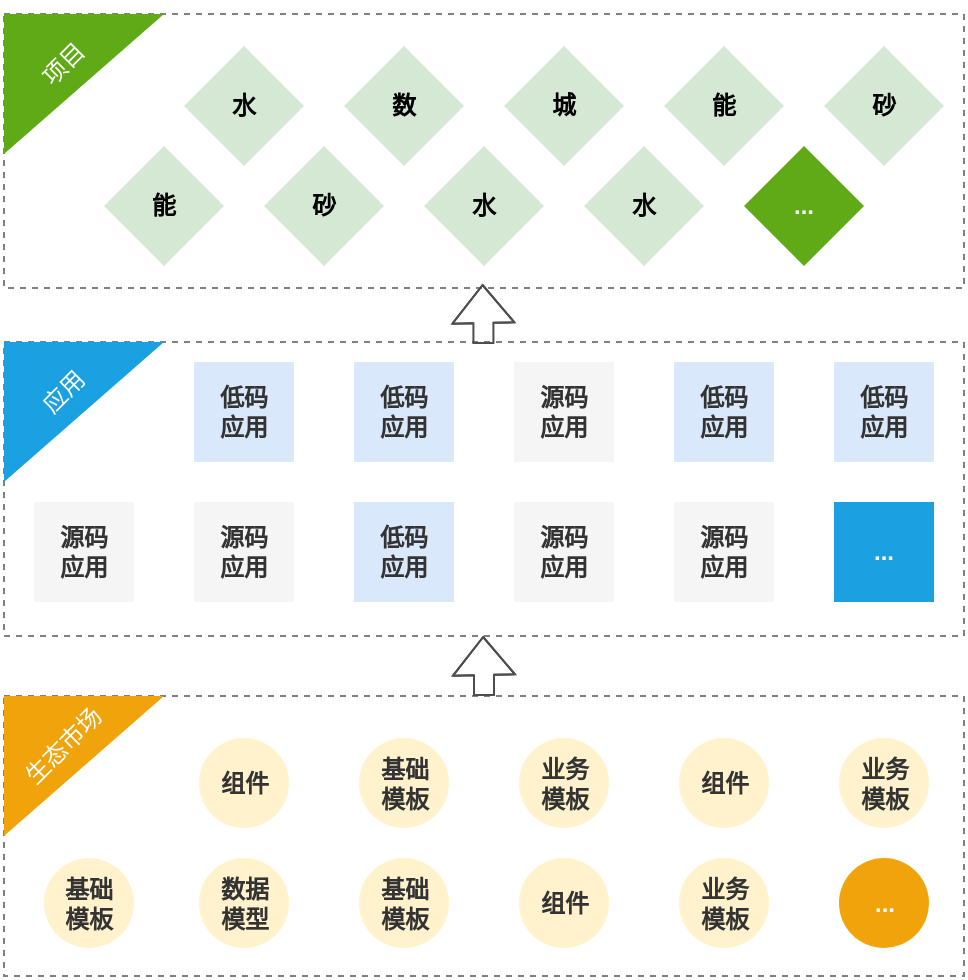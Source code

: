 <mxfile version="24.4.8" type="github">
  <diagram name="第 1 页" id="LY0YPnrHA6B2b3IWMHaJ">
    <mxGraphModel dx="1195" dy="650" grid="1" gridSize="10" guides="1" tooltips="1" connect="1" arrows="1" fold="1" page="1" pageScale="1" pageWidth="827" pageHeight="1169" math="0" shadow="0">
      <root>
        <mxCell id="0" />
        <mxCell id="1" parent="0" />
        <mxCell id="4g3i7PId28n3mnpLQAkF-48" value="" style="rounded=0;whiteSpace=wrap;html=1;fillColor=none;fontStyle=1;fontColor=#333333;dashed=1;shadow=0;strokeColor=#808080;" parent="1" vertex="1">
          <mxGeometry x="150" y="159" width="480" height="137" as="geometry" />
        </mxCell>
        <mxCell id="4g3i7PId28n3mnpLQAkF-47" value="" style="rounded=0;whiteSpace=wrap;html=1;fillColor=none;fontStyle=1;fontColor=#333333;dashed=1;shadow=0;strokeColor=#808080;" parent="1" vertex="1">
          <mxGeometry x="150" y="323" width="480" height="147" as="geometry" />
        </mxCell>
        <mxCell id="4g3i7PId28n3mnpLQAkF-4" value="水" style="rhombus;whiteSpace=wrap;html=1;fillColor=#d5e8d4;strokeColor=none;fontStyle=1;shadow=0;" parent="1" vertex="1">
          <mxGeometry x="240" y="175" width="60" height="60" as="geometry" />
        </mxCell>
        <mxCell id="4g3i7PId28n3mnpLQAkF-5" value="数" style="rhombus;whiteSpace=wrap;html=1;fillColor=#d5e8d4;strokeColor=none;fontStyle=1;shadow=0;" parent="1" vertex="1">
          <mxGeometry x="320" y="175" width="60" height="60" as="geometry" />
        </mxCell>
        <mxCell id="4g3i7PId28n3mnpLQAkF-6" value="城" style="rhombus;whiteSpace=wrap;html=1;fillColor=#d5e8d4;strokeColor=none;fontStyle=1;shadow=0;" parent="1" vertex="1">
          <mxGeometry x="400" y="175" width="60" height="60" as="geometry" />
        </mxCell>
        <mxCell id="4g3i7PId28n3mnpLQAkF-7" value="能" style="rhombus;whiteSpace=wrap;html=1;fillColor=#d5e8d4;strokeColor=none;fontStyle=1;shadow=0;" parent="1" vertex="1">
          <mxGeometry x="480" y="175" width="60" height="60" as="geometry" />
        </mxCell>
        <mxCell id="4g3i7PId28n3mnpLQAkF-8" value="砂" style="rhombus;whiteSpace=wrap;html=1;fillColor=#d5e8d4;strokeColor=none;fontStyle=1;shadow=0;" parent="1" vertex="1">
          <mxGeometry x="560" y="175" width="60" height="60" as="geometry" />
        </mxCell>
        <mxCell id="4g3i7PId28n3mnpLQAkF-9" value="能" style="rhombus;whiteSpace=wrap;html=1;fillColor=#d5e8d4;strokeColor=none;fontStyle=1;shadow=0;" parent="1" vertex="1">
          <mxGeometry x="200" y="225" width="60" height="60" as="geometry" />
        </mxCell>
        <mxCell id="4g3i7PId28n3mnpLQAkF-10" value="砂" style="rhombus;whiteSpace=wrap;html=1;fillColor=#d5e8d4;strokeColor=none;fontStyle=1;shadow=0;" parent="1" vertex="1">
          <mxGeometry x="280" y="225" width="60" height="60" as="geometry" />
        </mxCell>
        <mxCell id="4g3i7PId28n3mnpLQAkF-11" value="水" style="rhombus;whiteSpace=wrap;html=1;fillColor=#d5e8d4;strokeColor=none;fontStyle=1;shadow=0;" parent="1" vertex="1">
          <mxGeometry x="360" y="225" width="60" height="60" as="geometry" />
        </mxCell>
        <mxCell id="4g3i7PId28n3mnpLQAkF-12" value="水" style="rhombus;whiteSpace=wrap;html=1;fillColor=#d5e8d4;strokeColor=none;fontStyle=1;shadow=0;" parent="1" vertex="1">
          <mxGeometry x="440" y="225" width="60" height="60" as="geometry" />
        </mxCell>
        <mxCell id="4g3i7PId28n3mnpLQAkF-13" value="..." style="rhombus;whiteSpace=wrap;html=1;fillColor=#60a917;strokeColor=none;fontColor=#ffffff;fontStyle=1;shadow=0;" parent="1" vertex="1">
          <mxGeometry x="520" y="225" width="60" height="60" as="geometry" />
        </mxCell>
        <mxCell id="4g3i7PId28n3mnpLQAkF-15" value="低码&lt;br&gt;应用" style="whiteSpace=wrap;html=1;aspect=fixed;fillColor=#dae8fc;strokeColor=none;fontStyle=1;fontColor=#333333;shadow=0;" parent="1" vertex="1">
          <mxGeometry x="245" y="333" width="50" height="50" as="geometry" />
        </mxCell>
        <mxCell id="4g3i7PId28n3mnpLQAkF-16" value="低码&lt;br style=&quot;border-color: var(--border-color);&quot;&gt;应用" style="whiteSpace=wrap;html=1;aspect=fixed;fillColor=#dae8fc;strokeColor=none;fontStyle=1;fontColor=#333333;shadow=0;" parent="1" vertex="1">
          <mxGeometry x="325" y="333" width="50" height="50" as="geometry" />
        </mxCell>
        <mxCell id="4g3i7PId28n3mnpLQAkF-17" value="源码&lt;br style=&quot;border-color: var(--border-color);&quot;&gt;应用" style="whiteSpace=wrap;html=1;aspect=fixed;fillColor=#f5f5f5;fontColor=#333333;strokeColor=none;fontStyle=1;shadow=0;" parent="1" vertex="1">
          <mxGeometry x="405" y="333" width="50" height="50" as="geometry" />
        </mxCell>
        <mxCell id="4g3i7PId28n3mnpLQAkF-18" value="低码&lt;br style=&quot;border-color: var(--border-color);&quot;&gt;应用" style="whiteSpace=wrap;html=1;aspect=fixed;fillColor=#dae8fc;strokeColor=none;fontStyle=1;fontColor=#333333;shadow=0;" parent="1" vertex="1">
          <mxGeometry x="485" y="333" width="50" height="50" as="geometry" />
        </mxCell>
        <mxCell id="4g3i7PId28n3mnpLQAkF-19" value="低码&lt;br style=&quot;border-color: var(--border-color);&quot;&gt;应用" style="whiteSpace=wrap;html=1;aspect=fixed;fillColor=#dae8fc;strokeColor=none;fontStyle=1;fontColor=#333333;shadow=0;" parent="1" vertex="1">
          <mxGeometry x="565" y="333" width="50" height="50" as="geometry" />
        </mxCell>
        <mxCell id="4g3i7PId28n3mnpLQAkF-20" value="源码&lt;br style=&quot;border-color: var(--border-color);&quot;&gt;应用" style="whiteSpace=wrap;html=1;aspect=fixed;fillColor=#f5f5f5;fontColor=#333333;strokeColor=none;fontStyle=1;shadow=0;" parent="1" vertex="1">
          <mxGeometry x="165" y="403" width="50" height="50" as="geometry" />
        </mxCell>
        <mxCell id="4g3i7PId28n3mnpLQAkF-21" value="源码&lt;br style=&quot;border-color: var(--border-color);&quot;&gt;应用" style="whiteSpace=wrap;html=1;aspect=fixed;fillColor=#f5f5f5;fontColor=#333333;strokeColor=none;fontStyle=1;shadow=0;" parent="1" vertex="1">
          <mxGeometry x="245" y="403" width="50" height="50" as="geometry" />
        </mxCell>
        <mxCell id="4g3i7PId28n3mnpLQAkF-22" value="低码&lt;br style=&quot;border-color: var(--border-color);&quot;&gt;应用" style="whiteSpace=wrap;html=1;aspect=fixed;fillColor=#dae8fc;strokeColor=none;fontStyle=1;fontColor=#333333;shadow=0;" parent="1" vertex="1">
          <mxGeometry x="325" y="403" width="50" height="50" as="geometry" />
        </mxCell>
        <mxCell id="4g3i7PId28n3mnpLQAkF-23" value="源码&lt;br style=&quot;border-color: var(--border-color);&quot;&gt;应用" style="whiteSpace=wrap;html=1;aspect=fixed;fillColor=#f5f5f5;fontColor=#333333;strokeColor=none;fontStyle=1;shadow=0;" parent="1" vertex="1">
          <mxGeometry x="405" y="403" width="50" height="50" as="geometry" />
        </mxCell>
        <mxCell id="4g3i7PId28n3mnpLQAkF-24" value="源码&lt;br style=&quot;border-color: var(--border-color);&quot;&gt;应用" style="whiteSpace=wrap;html=1;aspect=fixed;fillColor=#f5f5f5;fontColor=#333333;strokeColor=none;fontStyle=1;shadow=0;" parent="1" vertex="1">
          <mxGeometry x="485" y="403" width="50" height="50" as="geometry" />
        </mxCell>
        <mxCell id="4g3i7PId28n3mnpLQAkF-31" value="&lt;font color=&quot;#ffffff&quot;&gt;...&lt;/font&gt;" style="whiteSpace=wrap;html=1;aspect=fixed;fillColor=#1ba1e2;strokeColor=none;fontColor=#333333;fontStyle=1;shadow=0;" parent="1" vertex="1">
          <mxGeometry x="565" y="403" width="50" height="50" as="geometry" />
        </mxCell>
        <mxCell id="4g3i7PId28n3mnpLQAkF-32" value="" style="rounded=0;whiteSpace=wrap;html=1;fillColor=none;fontStyle=1;fontColor=#333333;dashed=1;shadow=0;strokeColor=#808080;" parent="1" vertex="1">
          <mxGeometry x="150" y="500" width="480" height="140" as="geometry" />
        </mxCell>
        <mxCell id="4g3i7PId28n3mnpLQAkF-34" value="组件" style="ellipse;whiteSpace=wrap;html=1;aspect=fixed;fillColor=#fff2cc;strokeColor=none;fontStyle=1;fontColor=#333333;shadow=0;" parent="1" vertex="1">
          <mxGeometry x="247.5" y="521" width="45" height="45" as="geometry" />
        </mxCell>
        <mxCell id="4g3i7PId28n3mnpLQAkF-35" value="基础&lt;div&gt;模板&lt;/div&gt;" style="ellipse;whiteSpace=wrap;html=1;aspect=fixed;fillColor=#fff2cc;strokeColor=none;fontStyle=1;fontColor=#333333;shadow=0;" parent="1" vertex="1">
          <mxGeometry x="327.5" y="521" width="45" height="45" as="geometry" />
        </mxCell>
        <mxCell id="4g3i7PId28n3mnpLQAkF-36" value="业务&lt;div&gt;模板&lt;/div&gt;" style="ellipse;whiteSpace=wrap;html=1;aspect=fixed;fillColor=#fff2cc;strokeColor=none;fontStyle=1;fontColor=#333333;shadow=0;" parent="1" vertex="1">
          <mxGeometry x="407.5" y="521" width="45" height="45" as="geometry" />
        </mxCell>
        <mxCell id="4g3i7PId28n3mnpLQAkF-37" value="组件" style="ellipse;whiteSpace=wrap;html=1;aspect=fixed;fillColor=#fff2cc;strokeColor=none;fontStyle=1;fontColor=#333333;shadow=0;" parent="1" vertex="1">
          <mxGeometry x="487.5" y="521" width="45" height="45" as="geometry" />
        </mxCell>
        <mxCell id="4g3i7PId28n3mnpLQAkF-38" value="业务&lt;div&gt;模板&lt;/div&gt;" style="ellipse;whiteSpace=wrap;html=1;aspect=fixed;fillColor=#fff2cc;strokeColor=none;fontStyle=1;fontColor=#333333;shadow=0;" parent="1" vertex="1">
          <mxGeometry x="567.5" y="521" width="45" height="45" as="geometry" />
        </mxCell>
        <mxCell id="4g3i7PId28n3mnpLQAkF-39" value="基础&lt;div&gt;模板&lt;/div&gt;" style="ellipse;whiteSpace=wrap;html=1;aspect=fixed;fillColor=#fff2cc;strokeColor=none;fontStyle=1;fontColor=#333333;shadow=0;" parent="1" vertex="1">
          <mxGeometry x="170" y="581" width="45" height="45" as="geometry" />
        </mxCell>
        <mxCell id="4g3i7PId28n3mnpLQAkF-40" value="数据&lt;div&gt;模型&lt;/div&gt;" style="ellipse;whiteSpace=wrap;html=1;aspect=fixed;fillColor=#fff2cc;strokeColor=none;fontStyle=1;fontColor=#333333;shadow=0;" parent="1" vertex="1">
          <mxGeometry x="247.5" y="581" width="45" height="45" as="geometry" />
        </mxCell>
        <mxCell id="4g3i7PId28n3mnpLQAkF-41" value="基础&lt;div&gt;模板&lt;/div&gt;" style="ellipse;whiteSpace=wrap;html=1;aspect=fixed;fillColor=#fff2cc;strokeColor=none;fontStyle=1;fontColor=#333333;shadow=0;" parent="1" vertex="1">
          <mxGeometry x="327.5" y="581" width="45" height="45" as="geometry" />
        </mxCell>
        <mxCell id="4g3i7PId28n3mnpLQAkF-42" value="组件" style="ellipse;whiteSpace=wrap;html=1;aspect=fixed;fillColor=#fff2cc;strokeColor=none;fontStyle=1;fontColor=#333333;shadow=0;" parent="1" vertex="1">
          <mxGeometry x="407.5" y="581" width="45" height="45" as="geometry" />
        </mxCell>
        <mxCell id="4g3i7PId28n3mnpLQAkF-43" value="业务&lt;div&gt;模板&lt;/div&gt;" style="ellipse;whiteSpace=wrap;html=1;aspect=fixed;fillColor=#fff2cc;strokeColor=none;fontStyle=1;fontColor=#333333;shadow=0;" parent="1" vertex="1">
          <mxGeometry x="487.5" y="581" width="45" height="45" as="geometry" />
        </mxCell>
        <mxCell id="4g3i7PId28n3mnpLQAkF-44" value="&lt;font color=&quot;#ffffff&quot;&gt;...&lt;/font&gt;" style="ellipse;whiteSpace=wrap;html=1;aspect=fixed;fillColor=#f0a30a;strokeColor=none;fontColor=#333333;fontStyle=1;shadow=0;" parent="1" vertex="1">
          <mxGeometry x="567.5" y="581" width="45" height="45" as="geometry" />
        </mxCell>
        <mxCell id="4g3i7PId28n3mnpLQAkF-49" value="" style="verticalLabelPosition=bottom;verticalAlign=top;html=1;shape=mxgraph.basic.orthogonal_triangle;direction=south;fillColor=#60a917;strokeColor=none;shadow=0;fontColor=#ffffff;" parent="1" vertex="1">
          <mxGeometry x="150" y="159" width="80" height="70" as="geometry" />
        </mxCell>
        <mxCell id="4g3i7PId28n3mnpLQAkF-50" value="" style="verticalLabelPosition=bottom;verticalAlign=top;html=1;shape=mxgraph.basic.orthogonal_triangle;direction=south;fillColor=#1ba1e2;strokeColor=none;shadow=0;fontColor=#ffffff;" parent="1" vertex="1">
          <mxGeometry x="150" y="323" width="80" height="70" as="geometry" />
        </mxCell>
        <mxCell id="4g3i7PId28n3mnpLQAkF-51" value="" style="verticalLabelPosition=bottom;verticalAlign=top;html=1;shape=mxgraph.basic.orthogonal_triangle;direction=south;fillColor=#f0a30a;strokeColor=none;shadow=0;fontColor=#000000;" parent="1" vertex="1">
          <mxGeometry x="150" y="500" width="80" height="70" as="geometry" />
        </mxCell>
        <mxCell id="4g3i7PId28n3mnpLQAkF-52" value="&lt;font color=&quot;#ffffff&quot;&gt;项目&lt;/font&gt;" style="text;html=1;align=center;verticalAlign=middle;whiteSpace=wrap;rounded=0;rotation=-45;shadow=0;" parent="1" vertex="1">
          <mxGeometry x="150" y="169" width="60" height="30" as="geometry" />
        </mxCell>
        <mxCell id="4g3i7PId28n3mnpLQAkF-53" value="&lt;font color=&quot;#ffffff&quot;&gt;应用&lt;/font&gt;" style="text;html=1;align=center;verticalAlign=middle;whiteSpace=wrap;rounded=0;rotation=-45;shadow=0;" parent="1" vertex="1">
          <mxGeometry x="150" y="333" width="60" height="30" as="geometry" />
        </mxCell>
        <mxCell id="4g3i7PId28n3mnpLQAkF-54" value="&lt;font color=&quot;#ffffff&quot;&gt;生态市场&lt;/font&gt;" style="text;html=1;align=center;verticalAlign=middle;whiteSpace=wrap;rounded=0;rotation=-45;shadow=0;" parent="1" vertex="1">
          <mxGeometry x="150" y="510" width="60" height="30" as="geometry" />
        </mxCell>
        <mxCell id="4g3i7PId28n3mnpLQAkF-57" value="" style="shape=flexArrow;endArrow=classic;html=1;rounded=0;strokeColor=#4D4D4D;shadow=0;" parent="1" edge="1">
          <mxGeometry width="50" height="50" relative="1" as="geometry">
            <mxPoint x="390" y="500" as="sourcePoint" />
            <mxPoint x="389.58" y="470" as="targetPoint" />
            <Array as="points">
              <mxPoint x="390" y="490" />
            </Array>
          </mxGeometry>
        </mxCell>
        <mxCell id="4g3i7PId28n3mnpLQAkF-64" value="" style="shape=flexArrow;endArrow=classic;html=1;rounded=0;strokeColor=#4D4D4D;shadow=0;" parent="1" edge="1">
          <mxGeometry width="50" height="50" relative="1" as="geometry">
            <mxPoint x="389.71" y="324" as="sourcePoint" />
            <mxPoint x="389.29" y="294" as="targetPoint" />
            <Array as="points">
              <mxPoint x="389.71" y="314" />
            </Array>
          </mxGeometry>
        </mxCell>
      </root>
    </mxGraphModel>
  </diagram>
</mxfile>
